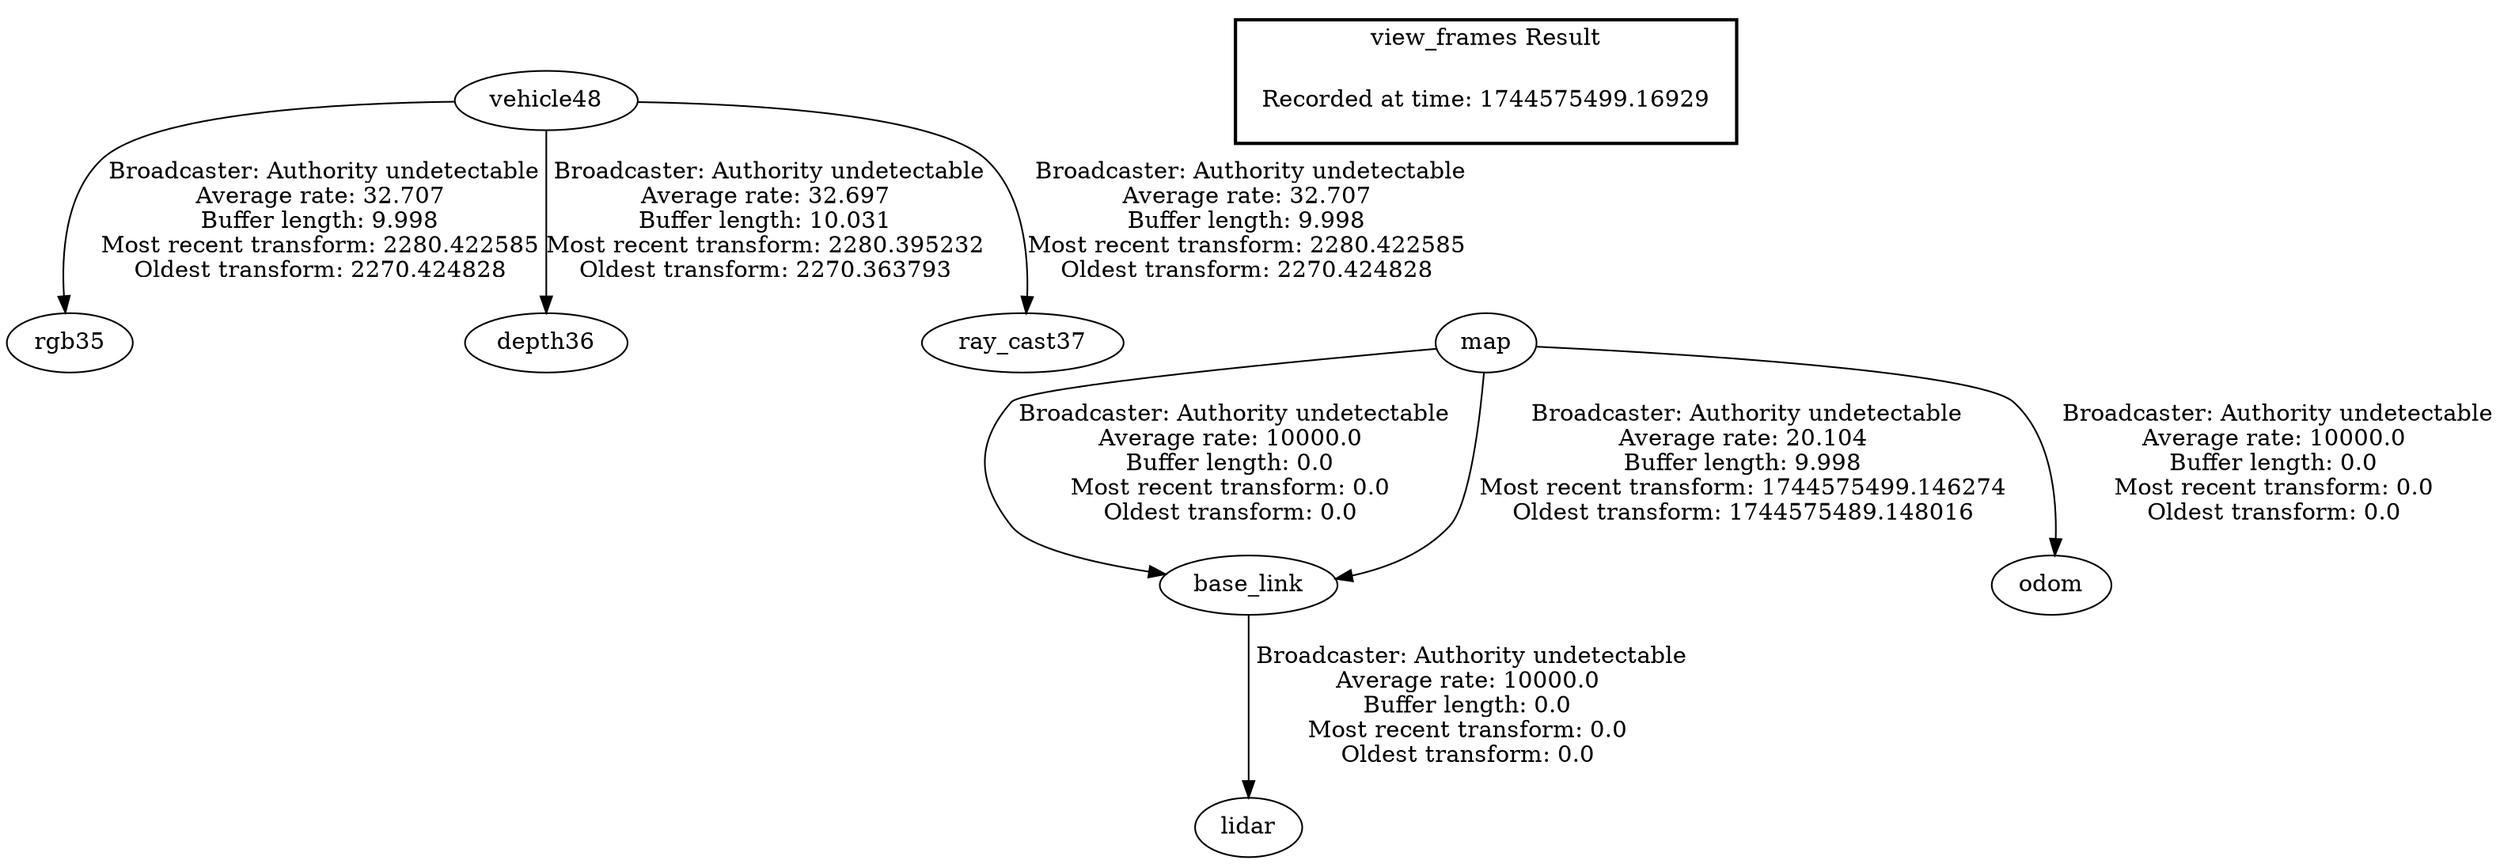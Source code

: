 digraph G {
"vehicle48" -> "rgb35"[label=" Broadcaster: Authority undetectable\nAverage rate: 32.707\nBuffer length: 9.998\nMost recent transform: 2280.422585\nOldest transform: 2270.424828\n"];
"vehicle48" -> "depth36"[label=" Broadcaster: Authority undetectable\nAverage rate: 32.697\nBuffer length: 10.031\nMost recent transform: 2280.395232\nOldest transform: 2270.363793\n"];
"vehicle48" -> "ray_cast37"[label=" Broadcaster: Authority undetectable\nAverage rate: 32.707\nBuffer length: 9.998\nMost recent transform: 2280.422585\nOldest transform: 2270.424828\n"];
"base_link" -> "lidar"[label=" Broadcaster: Authority undetectable\nAverage rate: 10000.0\nBuffer length: 0.0\nMost recent transform: 0.0\nOldest transform: 0.0\n"];
"map" -> "base_link"[label=" Broadcaster: Authority undetectable\nAverage rate: 10000.0\nBuffer length: 0.0\nMost recent transform: 0.0\nOldest transform: 0.0\n"];
"map" -> "odom"[label=" Broadcaster: Authority undetectable\nAverage rate: 10000.0\nBuffer length: 0.0\nMost recent transform: 0.0\nOldest transform: 0.0\n"];
"map" -> "base_link"[label=" Broadcaster: Authority undetectable\nAverage rate: 20.104\nBuffer length: 9.998\nMost recent transform: 1744575499.146274\nOldest transform: 1744575489.148016\n"];
edge [style=invis];
 subgraph cluster_legend { style=bold; color=black; label ="view_frames Result";
"Recorded at time: 1744575499.16929"[ shape=plaintext ] ;
}->"map";
}